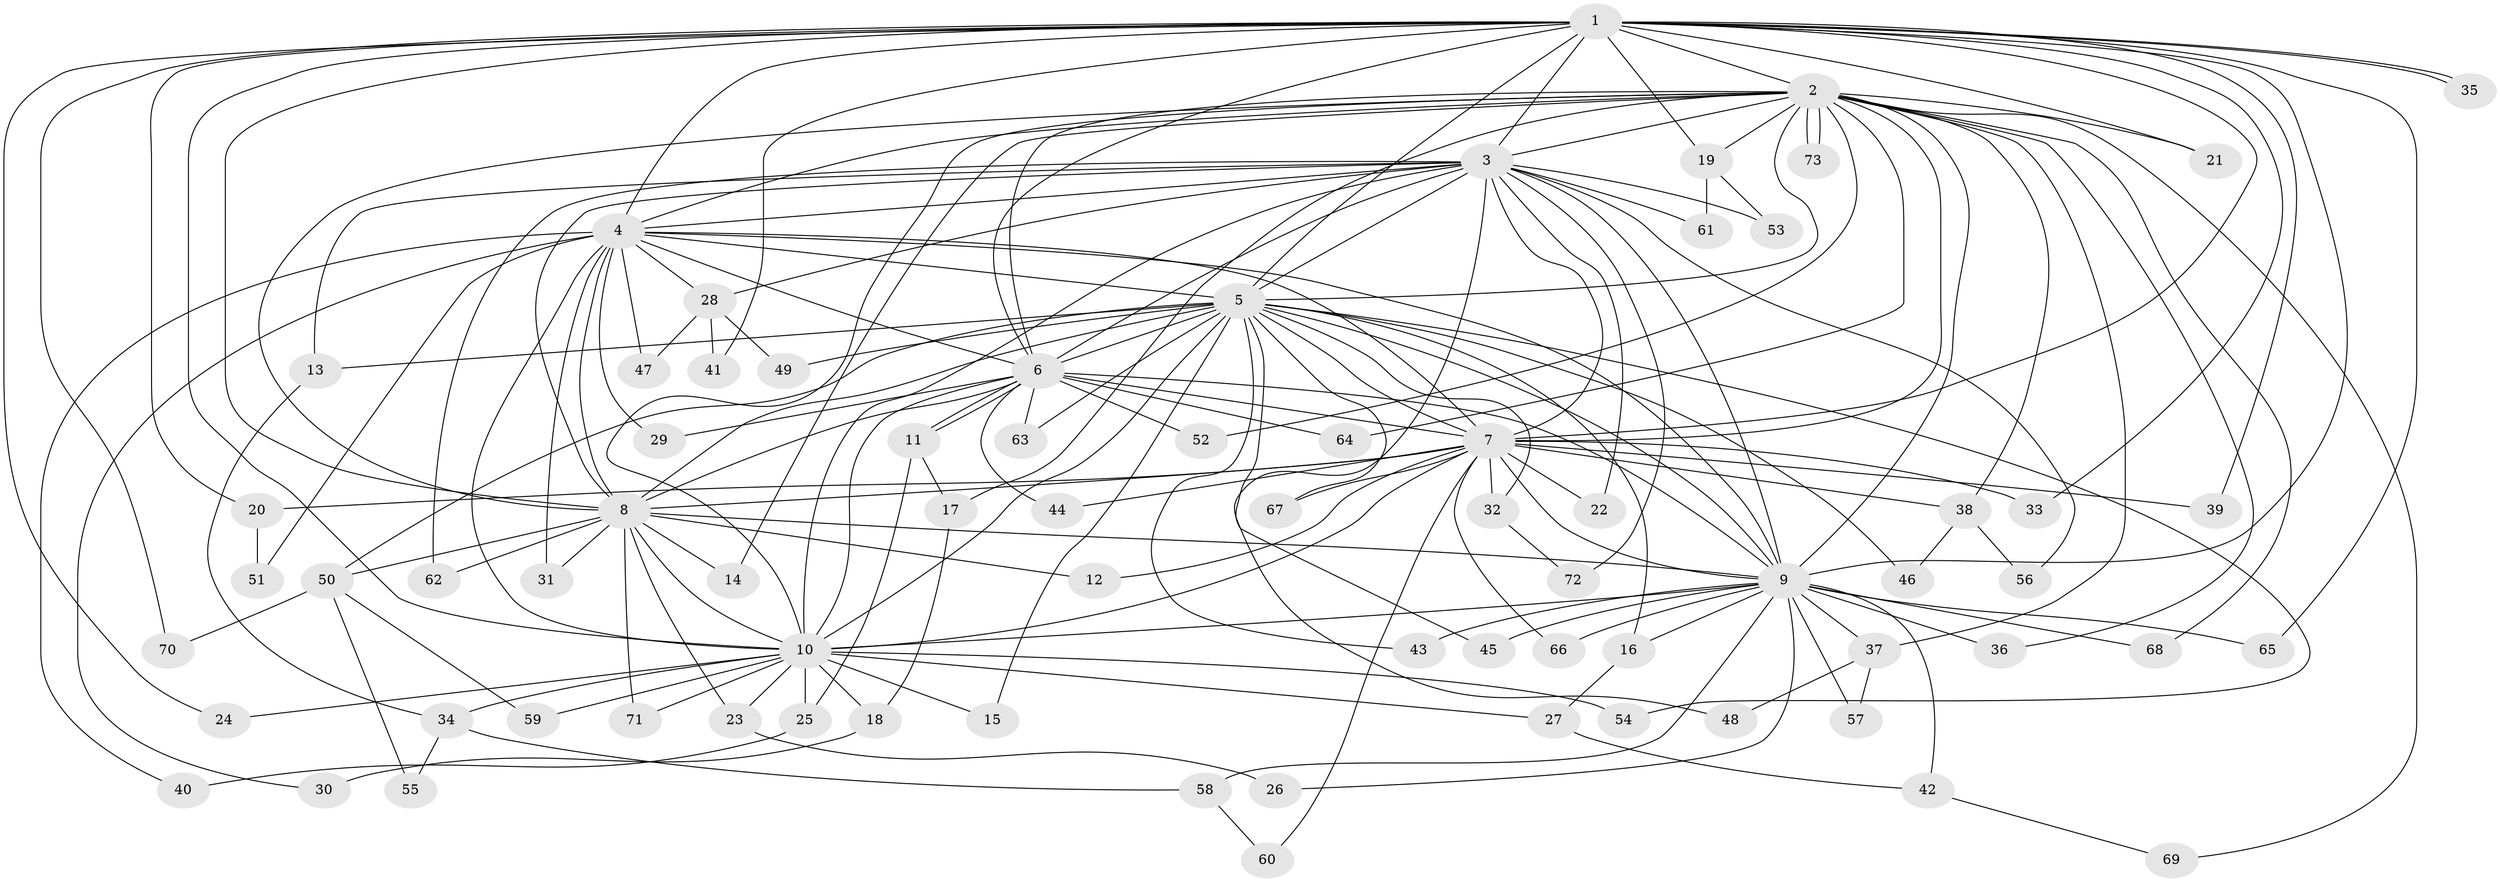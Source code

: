 // coarse degree distribution, {8: 0.09090909090909091, 15: 0.045454545454545456, 10: 0.09090909090909091, 9: 0.13636363636363635, 14: 0.045454545454545456, 12: 0.045454545454545456, 4: 0.09090909090909091, 5: 0.09090909090909091, 11: 0.045454545454545456, 3: 0.09090909090909091, 6: 0.09090909090909091, 2: 0.09090909090909091, 1: 0.045454545454545456}
// Generated by graph-tools (version 1.1) at 2025/49/03/04/25 22:49:38]
// undirected, 73 vertices, 171 edges
graph export_dot {
  node [color=gray90,style=filled];
  1;
  2;
  3;
  4;
  5;
  6;
  7;
  8;
  9;
  10;
  11;
  12;
  13;
  14;
  15;
  16;
  17;
  18;
  19;
  20;
  21;
  22;
  23;
  24;
  25;
  26;
  27;
  28;
  29;
  30;
  31;
  32;
  33;
  34;
  35;
  36;
  37;
  38;
  39;
  40;
  41;
  42;
  43;
  44;
  45;
  46;
  47;
  48;
  49;
  50;
  51;
  52;
  53;
  54;
  55;
  56;
  57;
  58;
  59;
  60;
  61;
  62;
  63;
  64;
  65;
  66;
  67;
  68;
  69;
  70;
  71;
  72;
  73;
  1 -- 2;
  1 -- 3;
  1 -- 4;
  1 -- 5;
  1 -- 6;
  1 -- 7;
  1 -- 8;
  1 -- 9;
  1 -- 10;
  1 -- 19;
  1 -- 20;
  1 -- 21;
  1 -- 24;
  1 -- 33;
  1 -- 35;
  1 -- 35;
  1 -- 39;
  1 -- 41;
  1 -- 65;
  1 -- 70;
  2 -- 3;
  2 -- 4;
  2 -- 5;
  2 -- 6;
  2 -- 7;
  2 -- 8;
  2 -- 9;
  2 -- 10;
  2 -- 14;
  2 -- 17;
  2 -- 19;
  2 -- 21;
  2 -- 36;
  2 -- 37;
  2 -- 38;
  2 -- 52;
  2 -- 64;
  2 -- 68;
  2 -- 69;
  2 -- 73;
  2 -- 73;
  3 -- 4;
  3 -- 5;
  3 -- 6;
  3 -- 7;
  3 -- 8;
  3 -- 9;
  3 -- 10;
  3 -- 13;
  3 -- 22;
  3 -- 28;
  3 -- 48;
  3 -- 53;
  3 -- 56;
  3 -- 61;
  3 -- 62;
  3 -- 72;
  4 -- 5;
  4 -- 6;
  4 -- 7;
  4 -- 8;
  4 -- 9;
  4 -- 10;
  4 -- 28;
  4 -- 29;
  4 -- 30;
  4 -- 31;
  4 -- 40;
  4 -- 47;
  4 -- 51;
  5 -- 6;
  5 -- 7;
  5 -- 8;
  5 -- 9;
  5 -- 10;
  5 -- 13;
  5 -- 15;
  5 -- 16;
  5 -- 32;
  5 -- 43;
  5 -- 45;
  5 -- 46;
  5 -- 49;
  5 -- 50;
  5 -- 54;
  5 -- 63;
  5 -- 67;
  6 -- 7;
  6 -- 8;
  6 -- 9;
  6 -- 10;
  6 -- 11;
  6 -- 11;
  6 -- 29;
  6 -- 44;
  6 -- 52;
  6 -- 63;
  6 -- 64;
  7 -- 8;
  7 -- 9;
  7 -- 10;
  7 -- 12;
  7 -- 20;
  7 -- 22;
  7 -- 32;
  7 -- 33;
  7 -- 38;
  7 -- 39;
  7 -- 44;
  7 -- 60;
  7 -- 66;
  7 -- 67;
  8 -- 9;
  8 -- 10;
  8 -- 12;
  8 -- 14;
  8 -- 23;
  8 -- 31;
  8 -- 50;
  8 -- 62;
  8 -- 71;
  9 -- 10;
  9 -- 16;
  9 -- 26;
  9 -- 36;
  9 -- 37;
  9 -- 42;
  9 -- 43;
  9 -- 45;
  9 -- 57;
  9 -- 58;
  9 -- 65;
  9 -- 66;
  9 -- 68;
  10 -- 15;
  10 -- 18;
  10 -- 23;
  10 -- 24;
  10 -- 25;
  10 -- 27;
  10 -- 34;
  10 -- 54;
  10 -- 59;
  10 -- 71;
  11 -- 17;
  11 -- 25;
  13 -- 34;
  16 -- 27;
  17 -- 18;
  18 -- 30;
  19 -- 53;
  19 -- 61;
  20 -- 51;
  23 -- 26;
  25 -- 40;
  27 -- 42;
  28 -- 41;
  28 -- 47;
  28 -- 49;
  32 -- 72;
  34 -- 55;
  34 -- 58;
  37 -- 48;
  37 -- 57;
  38 -- 46;
  38 -- 56;
  42 -- 69;
  50 -- 55;
  50 -- 59;
  50 -- 70;
  58 -- 60;
}
